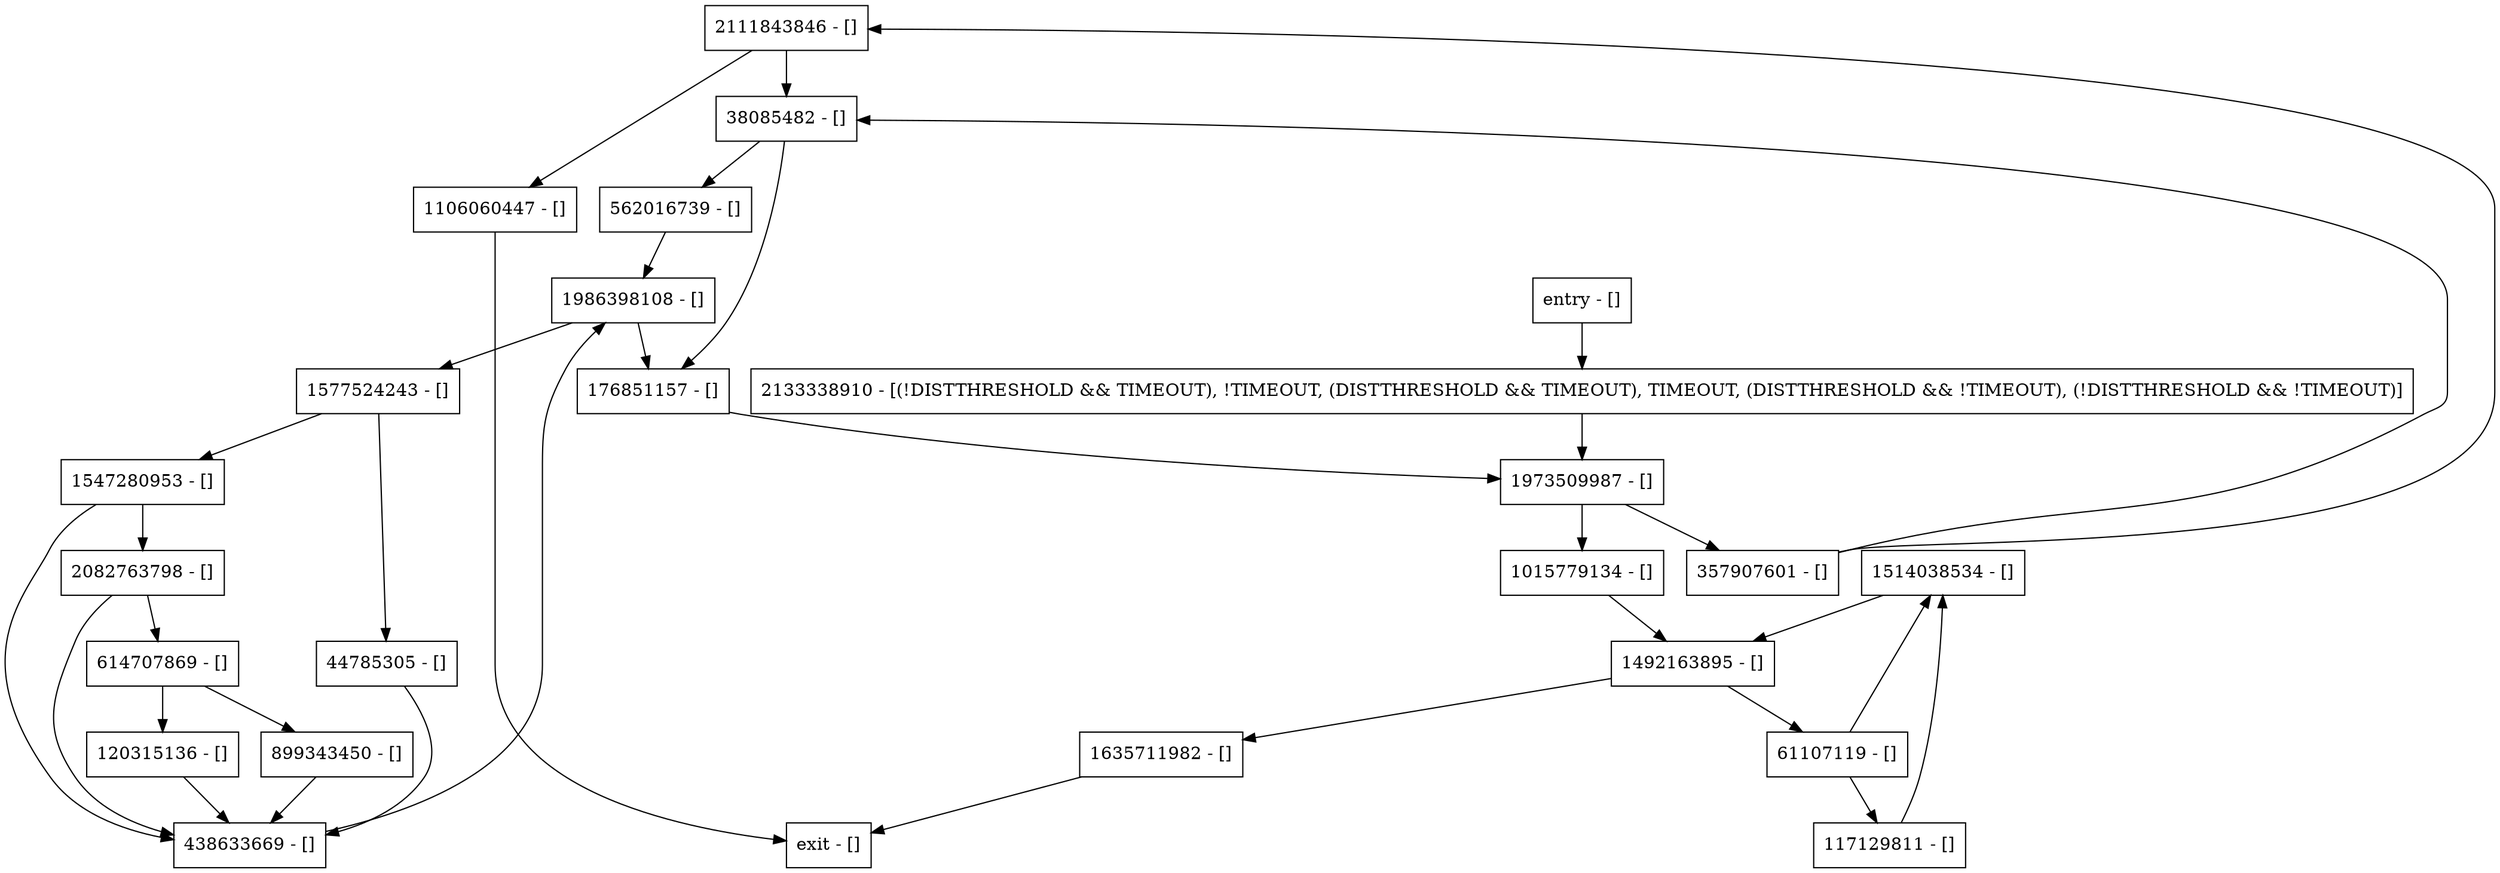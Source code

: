 digraph getMergedColors {
node [shape=record];
1514038534 [label="1514038534 - []"];
2133338910 [label="2133338910 - [(!DISTTHRESHOLD && TIMEOUT), !TIMEOUT, (DISTTHRESHOLD && TIMEOUT), TIMEOUT, (DISTTHRESHOLD && !TIMEOUT), (!DISTTHRESHOLD && !TIMEOUT)]"];
1577524243 [label="1577524243 - []"];
1973509987 [label="1973509987 - []"];
38085482 [label="38085482 - []"];
2082763798 [label="2082763798 - []"];
44785305 [label="44785305 - []"];
562016739 [label="562016739 - []"];
176851157 [label="176851157 - []"];
117129811 [label="117129811 - []"];
438633669 [label="438633669 - []"];
1106060447 [label="1106060447 - []"];
1492163895 [label="1492163895 - []"];
120315136 [label="120315136 - []"];
2111843846 [label="2111843846 - []"];
1635711982 [label="1635711982 - []"];
1986398108 [label="1986398108 - []"];
899343450 [label="899343450 - []"];
61107119 [label="61107119 - []"];
entry [label="entry - []"];
exit [label="exit - []"];
614707869 [label="614707869 - []"];
357907601 [label="357907601 - []"];
1015779134 [label="1015779134 - []"];
1547280953 [label="1547280953 - []"];
entry;
exit;
1514038534 -> 1492163895;
2133338910 -> 1973509987;
1577524243 -> 44785305;
1577524243 -> 1547280953;
1973509987 -> 357907601;
1973509987 -> 1015779134;
38085482 -> 176851157;
38085482 -> 562016739;
2082763798 -> 614707869;
2082763798 -> 438633669;
44785305 -> 438633669;
562016739 -> 1986398108;
176851157 -> 1973509987;
117129811 -> 1514038534;
438633669 -> 1986398108;
1106060447 -> exit;
1492163895 -> 61107119;
1492163895 -> 1635711982;
120315136 -> 438633669;
2111843846 -> 38085482;
2111843846 -> 1106060447;
1635711982 -> exit;
1986398108 -> 1577524243;
1986398108 -> 176851157;
899343450 -> 438633669;
61107119 -> 1514038534;
61107119 -> 117129811;
entry -> 2133338910;
614707869 -> 120315136;
614707869 -> 899343450;
357907601 -> 2111843846;
357907601 -> 38085482;
1015779134 -> 1492163895;
1547280953 -> 438633669;
1547280953 -> 2082763798;
}
